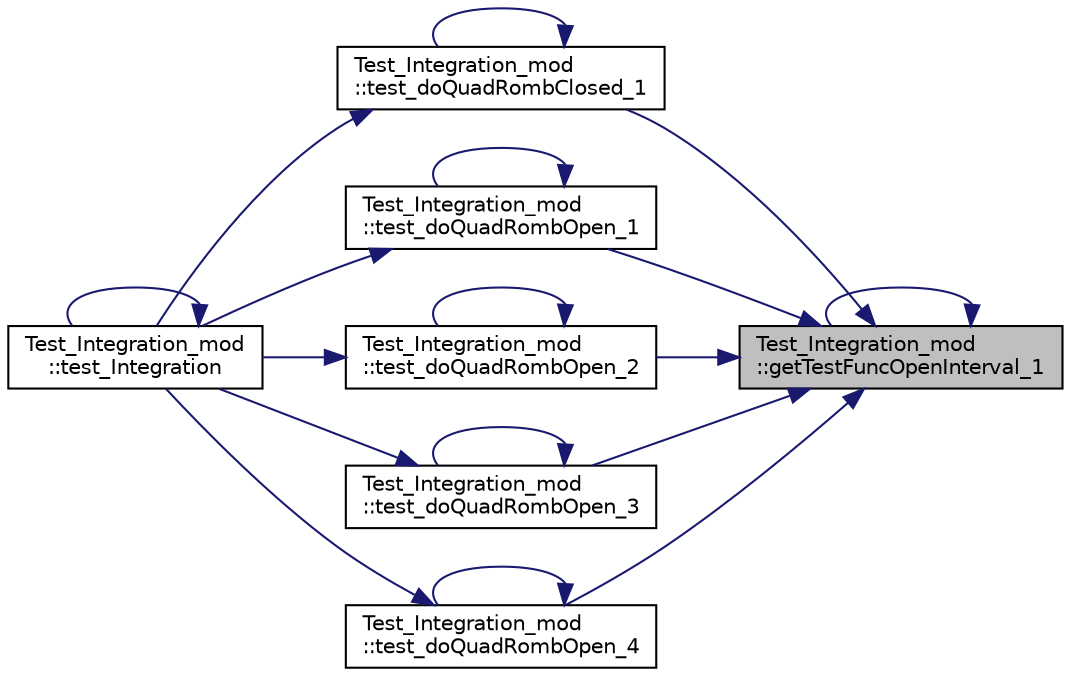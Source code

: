 digraph "Test_Integration_mod::getTestFuncOpenInterval_1"
{
 // LATEX_PDF_SIZE
  edge [fontname="Helvetica",fontsize="10",labelfontname="Helvetica",labelfontsize="10"];
  node [fontname="Helvetica",fontsize="10",shape=record];
  rankdir="RL";
  Node1 [label="Test_Integration_mod\l::getTestFuncOpenInterval_1",height=0.2,width=0.4,color="black", fillcolor="grey75", style="filled", fontcolor="black",tooltip=" "];
  Node1 -> Node1 [dir="back",color="midnightblue",fontsize="10",style="solid"];
  Node1 -> Node2 [dir="back",color="midnightblue",fontsize="10",style="solid"];
  Node2 [label="Test_Integration_mod\l::test_doQuadRombClosed_1",height=0.2,width=0.4,color="black", fillcolor="white", style="filled",URL="$namespaceTest__Integration__mod.html#a62d8bfc70075230dae509de3b475cc35",tooltip=" "];
  Node2 -> Node2 [dir="back",color="midnightblue",fontsize="10",style="solid"];
  Node2 -> Node3 [dir="back",color="midnightblue",fontsize="10",style="solid"];
  Node3 [label="Test_Integration_mod\l::test_Integration",height=0.2,width=0.4,color="black", fillcolor="white", style="filled",URL="$namespaceTest__Integration__mod.html#a8e33a4c60233939485aa1c567b01c14d",tooltip=" "];
  Node3 -> Node3 [dir="back",color="midnightblue",fontsize="10",style="solid"];
  Node1 -> Node4 [dir="back",color="midnightblue",fontsize="10",style="solid"];
  Node4 [label="Test_Integration_mod\l::test_doQuadRombOpen_1",height=0.2,width=0.4,color="black", fillcolor="white", style="filled",URL="$namespaceTest__Integration__mod.html#a9ba4b1b6772595edd56de4d4791f3c41",tooltip=" "];
  Node4 -> Node4 [dir="back",color="midnightblue",fontsize="10",style="solid"];
  Node4 -> Node3 [dir="back",color="midnightblue",fontsize="10",style="solid"];
  Node1 -> Node5 [dir="back",color="midnightblue",fontsize="10",style="solid"];
  Node5 [label="Test_Integration_mod\l::test_doQuadRombOpen_2",height=0.2,width=0.4,color="black", fillcolor="white", style="filled",URL="$namespaceTest__Integration__mod.html#a6f0d68d537d7ed1a06cfd8fddd6d5ba0",tooltip=" "];
  Node5 -> Node5 [dir="back",color="midnightblue",fontsize="10",style="solid"];
  Node5 -> Node3 [dir="back",color="midnightblue",fontsize="10",style="solid"];
  Node1 -> Node6 [dir="back",color="midnightblue",fontsize="10",style="solid"];
  Node6 [label="Test_Integration_mod\l::test_doQuadRombOpen_3",height=0.2,width=0.4,color="black", fillcolor="white", style="filled",URL="$namespaceTest__Integration__mod.html#a8a7ed3bfcecf7b14b9ca0c99bc052db0",tooltip=" "];
  Node6 -> Node6 [dir="back",color="midnightblue",fontsize="10",style="solid"];
  Node6 -> Node3 [dir="back",color="midnightblue",fontsize="10",style="solid"];
  Node1 -> Node7 [dir="back",color="midnightblue",fontsize="10",style="solid"];
  Node7 [label="Test_Integration_mod\l::test_doQuadRombOpen_4",height=0.2,width=0.4,color="black", fillcolor="white", style="filled",URL="$namespaceTest__Integration__mod.html#aa22865e7a571c16572abea54dbe208ac",tooltip=" "];
  Node7 -> Node7 [dir="back",color="midnightblue",fontsize="10",style="solid"];
  Node7 -> Node3 [dir="back",color="midnightblue",fontsize="10",style="solid"];
}
